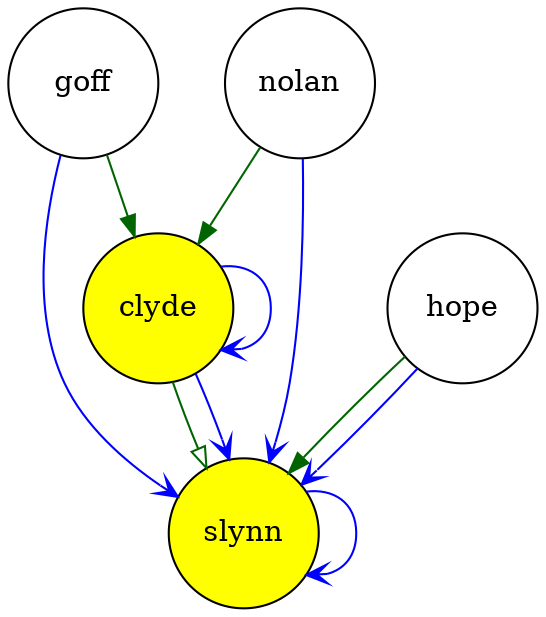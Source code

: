 digraph case12 { 
 K=0.6 
 "slynn" -> { "slynn" } [color="blue", arrowhead="vee", penwidth=1, href="#157"]; 
 "goff" -> { "clyde" } [color="darkgreen", arrowhead="normal", penwidth=1, href="#166"]; 
 "goff" -> { "slynn" } [color="blue", arrowhead="vee", penwidth=1, href="#166"]; 
 "nolan" -> { "clyde" } [color="darkgreen", arrowhead="normal", penwidth=1, href="#172"]; 
 "nolan" -> { "slynn" } [color="blue", arrowhead="vee", penwidth=1, href="#172"]; 
 "hope" -> { "slynn" } [color="darkgreen", arrowhead="normal", penwidth=1, href="#178"]; 
 "hope" -> { "slynn" } [color="blue", arrowhead="vee", penwidth=1, href="#178"]; 
 "clyde" -> { "slynn" } [color="darkgreen", arrowhead="onormal", penwidth=1, href="#211"]; 
 "clyde" -> { "clyde" } [color="blue", arrowhead="vee", penwidth=1, href="#215"]; 
 "clyde" -> { "slynn" } [color="blue", arrowhead="vee", penwidth=1, href="#215"]; 
 "slynn" [shape="circle", fixedsize="true", height=1, width=1, style="filled", fillcolor="yellow", href="#slynn"]; 
 "goff" [shape="circle", fixedsize="true", height=1, width=1, style="filled", fillcolor="white", href="#goff"]; 
 "nolan" [shape="circle", fixedsize="true", height=1, width=1, style="filled", fillcolor="white", href="#nolan"]; 
 "hope" [shape="circle", fixedsize="true", height=1, width=1, style="filled", fillcolor="white", href="#hope"]; 
 "clyde" [shape="circle", fixedsize="true", height=1, width=1, style="filled", fillcolor="yellow", href="#clyde"]; 

}
